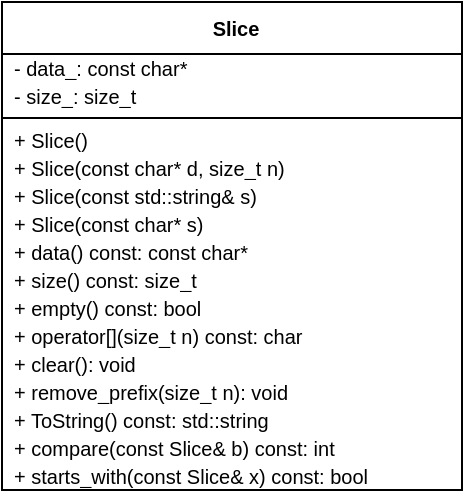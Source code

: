 <mxfile version="12.1.0" type="device" pages="1"><diagram id="_vEoWC06o9avBRDxX8DM" name="Page-1"><mxGraphModel dx="677" dy="369" grid="1" gridSize="10" guides="1" tooltips="1" connect="1" arrows="1" fold="1" page="1" pageScale="1" pageWidth="1654" pageHeight="1169" math="0" shadow="0"><root><mxCell id="0"/><mxCell id="1" parent="0"/><mxCell id="fpauZJnVEc_e6Z_hjm4V-24" value="Slice" style="swimlane;fontStyle=1;align=center;verticalAlign=middle;childLayout=stackLayout;horizontal=1;startSize=26;horizontalStack=0;resizeParent=1;resizeParentMax=0;resizeLast=0;collapsible=1;marginBottom=0;spacing=2;spacingLeft=4;fontSize=10;labelPosition=center;verticalLabelPosition=middle;" parent="1" vertex="1"><mxGeometry x="530" y="280" width="230" height="244" as="geometry"/></mxCell><mxCell id="fpauZJnVEc_e6Z_hjm4V-25" value="- data_: const char*" style="text;strokeColor=none;fillColor=none;align=left;verticalAlign=middle;spacingLeft=4;spacingRight=4;overflow=hidden;rotatable=0;points=[[0,0.5],[1,0.5]];portConstraint=eastwest;fontSize=10;" parent="fpauZJnVEc_e6Z_hjm4V-24" vertex="1"><mxGeometry y="26" width="230" height="14" as="geometry"/></mxCell><mxCell id="fpauZJnVEc_e6Z_hjm4V-26" value="- size_: size_t" style="text;strokeColor=none;fillColor=none;align=left;verticalAlign=middle;spacingLeft=4;spacingRight=4;overflow=hidden;rotatable=0;points=[[0,0.5],[1,0.5]];portConstraint=eastwest;fontSize=10;" parent="fpauZJnVEc_e6Z_hjm4V-24" vertex="1"><mxGeometry y="40" width="230" height="14" as="geometry"/></mxCell><mxCell id="fpauZJnVEc_e6Z_hjm4V-27" value="" style="line;strokeWidth=1;fillColor=none;align=left;verticalAlign=middle;spacingTop=-1;spacingLeft=3;spacingRight=3;rotatable=0;labelPosition=right;points=[];portConstraint=eastwest;fontSize=10;" parent="fpauZJnVEc_e6Z_hjm4V-24" vertex="1"><mxGeometry y="54" width="230" height="8" as="geometry"/></mxCell><mxCell id="fpauZJnVEc_e6Z_hjm4V-28" value="+ Slice()" style="text;strokeColor=none;fillColor=none;align=left;verticalAlign=middle;spacingLeft=4;spacingRight=4;overflow=hidden;rotatable=0;points=[[0,0.5],[1,0.5]];portConstraint=eastwest;spacing=2;fontSize=10;" parent="fpauZJnVEc_e6Z_hjm4V-24" vertex="1"><mxGeometry y="62" width="230" height="14" as="geometry"/></mxCell><mxCell id="fpauZJnVEc_e6Z_hjm4V-29" value="+ Slice(const char* d, size_t n)" style="text;strokeColor=none;fillColor=none;align=left;verticalAlign=middle;spacingLeft=4;spacingRight=4;overflow=hidden;rotatable=0;points=[[0,0.5],[1,0.5]];portConstraint=eastwest;spacing=2;fontSize=10;" parent="fpauZJnVEc_e6Z_hjm4V-24" vertex="1"><mxGeometry y="76" width="230" height="14" as="geometry"/></mxCell><mxCell id="fpauZJnVEc_e6Z_hjm4V-30" value="+ Slice(const std::string&amp; s)" style="text;strokeColor=none;fillColor=none;align=left;verticalAlign=middle;spacingLeft=4;spacingRight=4;overflow=hidden;rotatable=0;points=[[0,0.5],[1,0.5]];portConstraint=eastwest;spacing=2;fontSize=10;" parent="fpauZJnVEc_e6Z_hjm4V-24" vertex="1"><mxGeometry y="90" width="230" height="14" as="geometry"/></mxCell><mxCell id="fpauZJnVEc_e6Z_hjm4V-31" value="+ Slice(const char* s)" style="text;strokeColor=none;fillColor=none;align=left;verticalAlign=middle;spacingLeft=4;spacingRight=4;overflow=hidden;rotatable=0;points=[[0,0.5],[1,0.5]];portConstraint=eastwest;spacing=2;fontSize=10;" parent="fpauZJnVEc_e6Z_hjm4V-24" vertex="1"><mxGeometry y="104" width="230" height="14" as="geometry"/></mxCell><mxCell id="fpauZJnVEc_e6Z_hjm4V-32" value="+ data() const: const char*" style="text;strokeColor=none;fillColor=none;align=left;verticalAlign=middle;spacingLeft=4;spacingRight=4;overflow=hidden;rotatable=0;points=[[0,0.5],[1,0.5]];portConstraint=eastwest;spacing=2;fontSize=10;" parent="fpauZJnVEc_e6Z_hjm4V-24" vertex="1"><mxGeometry y="118" width="230" height="14" as="geometry"/></mxCell><mxCell id="fpauZJnVEc_e6Z_hjm4V-33" value="+ size() const: size_t" style="text;strokeColor=none;fillColor=none;align=left;verticalAlign=middle;spacingLeft=4;spacingRight=4;overflow=hidden;rotatable=0;points=[[0,0.5],[1,0.5]];portConstraint=eastwest;spacing=2;fontSize=10;" parent="fpauZJnVEc_e6Z_hjm4V-24" vertex="1"><mxGeometry y="132" width="230" height="14" as="geometry"/></mxCell><mxCell id="fpauZJnVEc_e6Z_hjm4V-34" value="+ empty() const: bool" style="text;strokeColor=none;fillColor=none;align=left;verticalAlign=middle;spacingLeft=4;spacingRight=4;overflow=hidden;rotatable=0;points=[[0,0.5],[1,0.5]];portConstraint=eastwest;spacing=2;fontSize=10;" parent="fpauZJnVEc_e6Z_hjm4V-24" vertex="1"><mxGeometry y="146" width="230" height="14" as="geometry"/></mxCell><mxCell id="fpauZJnVEc_e6Z_hjm4V-35" value="+ operator[](size_t n) const: char" style="text;strokeColor=none;fillColor=none;align=left;verticalAlign=middle;spacingLeft=4;spacingRight=4;overflow=hidden;rotatable=0;points=[[0,0.5],[1,0.5]];portConstraint=eastwest;spacing=2;fontSize=10;" parent="fpauZJnVEc_e6Z_hjm4V-24" vertex="1"><mxGeometry y="160" width="230" height="14" as="geometry"/></mxCell><mxCell id="fpauZJnVEc_e6Z_hjm4V-36" value="+ clear(): void" style="text;strokeColor=none;fillColor=none;align=left;verticalAlign=middle;spacingLeft=4;spacingRight=4;overflow=hidden;rotatable=0;points=[[0,0.5],[1,0.5]];portConstraint=eastwest;spacing=2;fontSize=10;" parent="fpauZJnVEc_e6Z_hjm4V-24" vertex="1"><mxGeometry y="174" width="230" height="14" as="geometry"/></mxCell><mxCell id="fpauZJnVEc_e6Z_hjm4V-37" value="+ remove_prefix(size_t n): void" style="text;strokeColor=none;fillColor=none;align=left;verticalAlign=middle;spacingLeft=4;spacingRight=4;overflow=hidden;rotatable=0;points=[[0,0.5],[1,0.5]];portConstraint=eastwest;spacing=2;fontSize=10;" parent="fpauZJnVEc_e6Z_hjm4V-24" vertex="1"><mxGeometry y="188" width="230" height="14" as="geometry"/></mxCell><mxCell id="fpauZJnVEc_e6Z_hjm4V-38" value="+ ToString() const: std::string" style="text;strokeColor=none;fillColor=none;align=left;verticalAlign=middle;spacingLeft=4;spacingRight=4;overflow=hidden;rotatable=0;points=[[0,0.5],[1,0.5]];portConstraint=eastwest;spacing=2;fontSize=10;" parent="fpauZJnVEc_e6Z_hjm4V-24" vertex="1"><mxGeometry y="202" width="230" height="14" as="geometry"/></mxCell><mxCell id="fpauZJnVEc_e6Z_hjm4V-39" value="+ compare(const Slice&amp; b) const: int" style="text;strokeColor=none;fillColor=none;align=left;verticalAlign=middle;spacingLeft=4;spacingRight=4;overflow=hidden;rotatable=0;points=[[0,0.5],[1,0.5]];portConstraint=eastwest;spacing=2;fontSize=10;" parent="fpauZJnVEc_e6Z_hjm4V-24" vertex="1"><mxGeometry y="216" width="230" height="14" as="geometry"/></mxCell><mxCell id="fpauZJnVEc_e6Z_hjm4V-40" value="+ starts_with(const Slice&amp; x) const: bool" style="text;strokeColor=none;fillColor=none;align=left;verticalAlign=middle;spacingLeft=4;spacingRight=4;overflow=hidden;rotatable=0;points=[[0,0.5],[1,0.5]];portConstraint=eastwest;spacing=2;fontSize=10;" parent="fpauZJnVEc_e6Z_hjm4V-24" vertex="1"><mxGeometry y="230" width="230" height="14" as="geometry"/></mxCell></root></mxGraphModel></diagram></mxfile>
